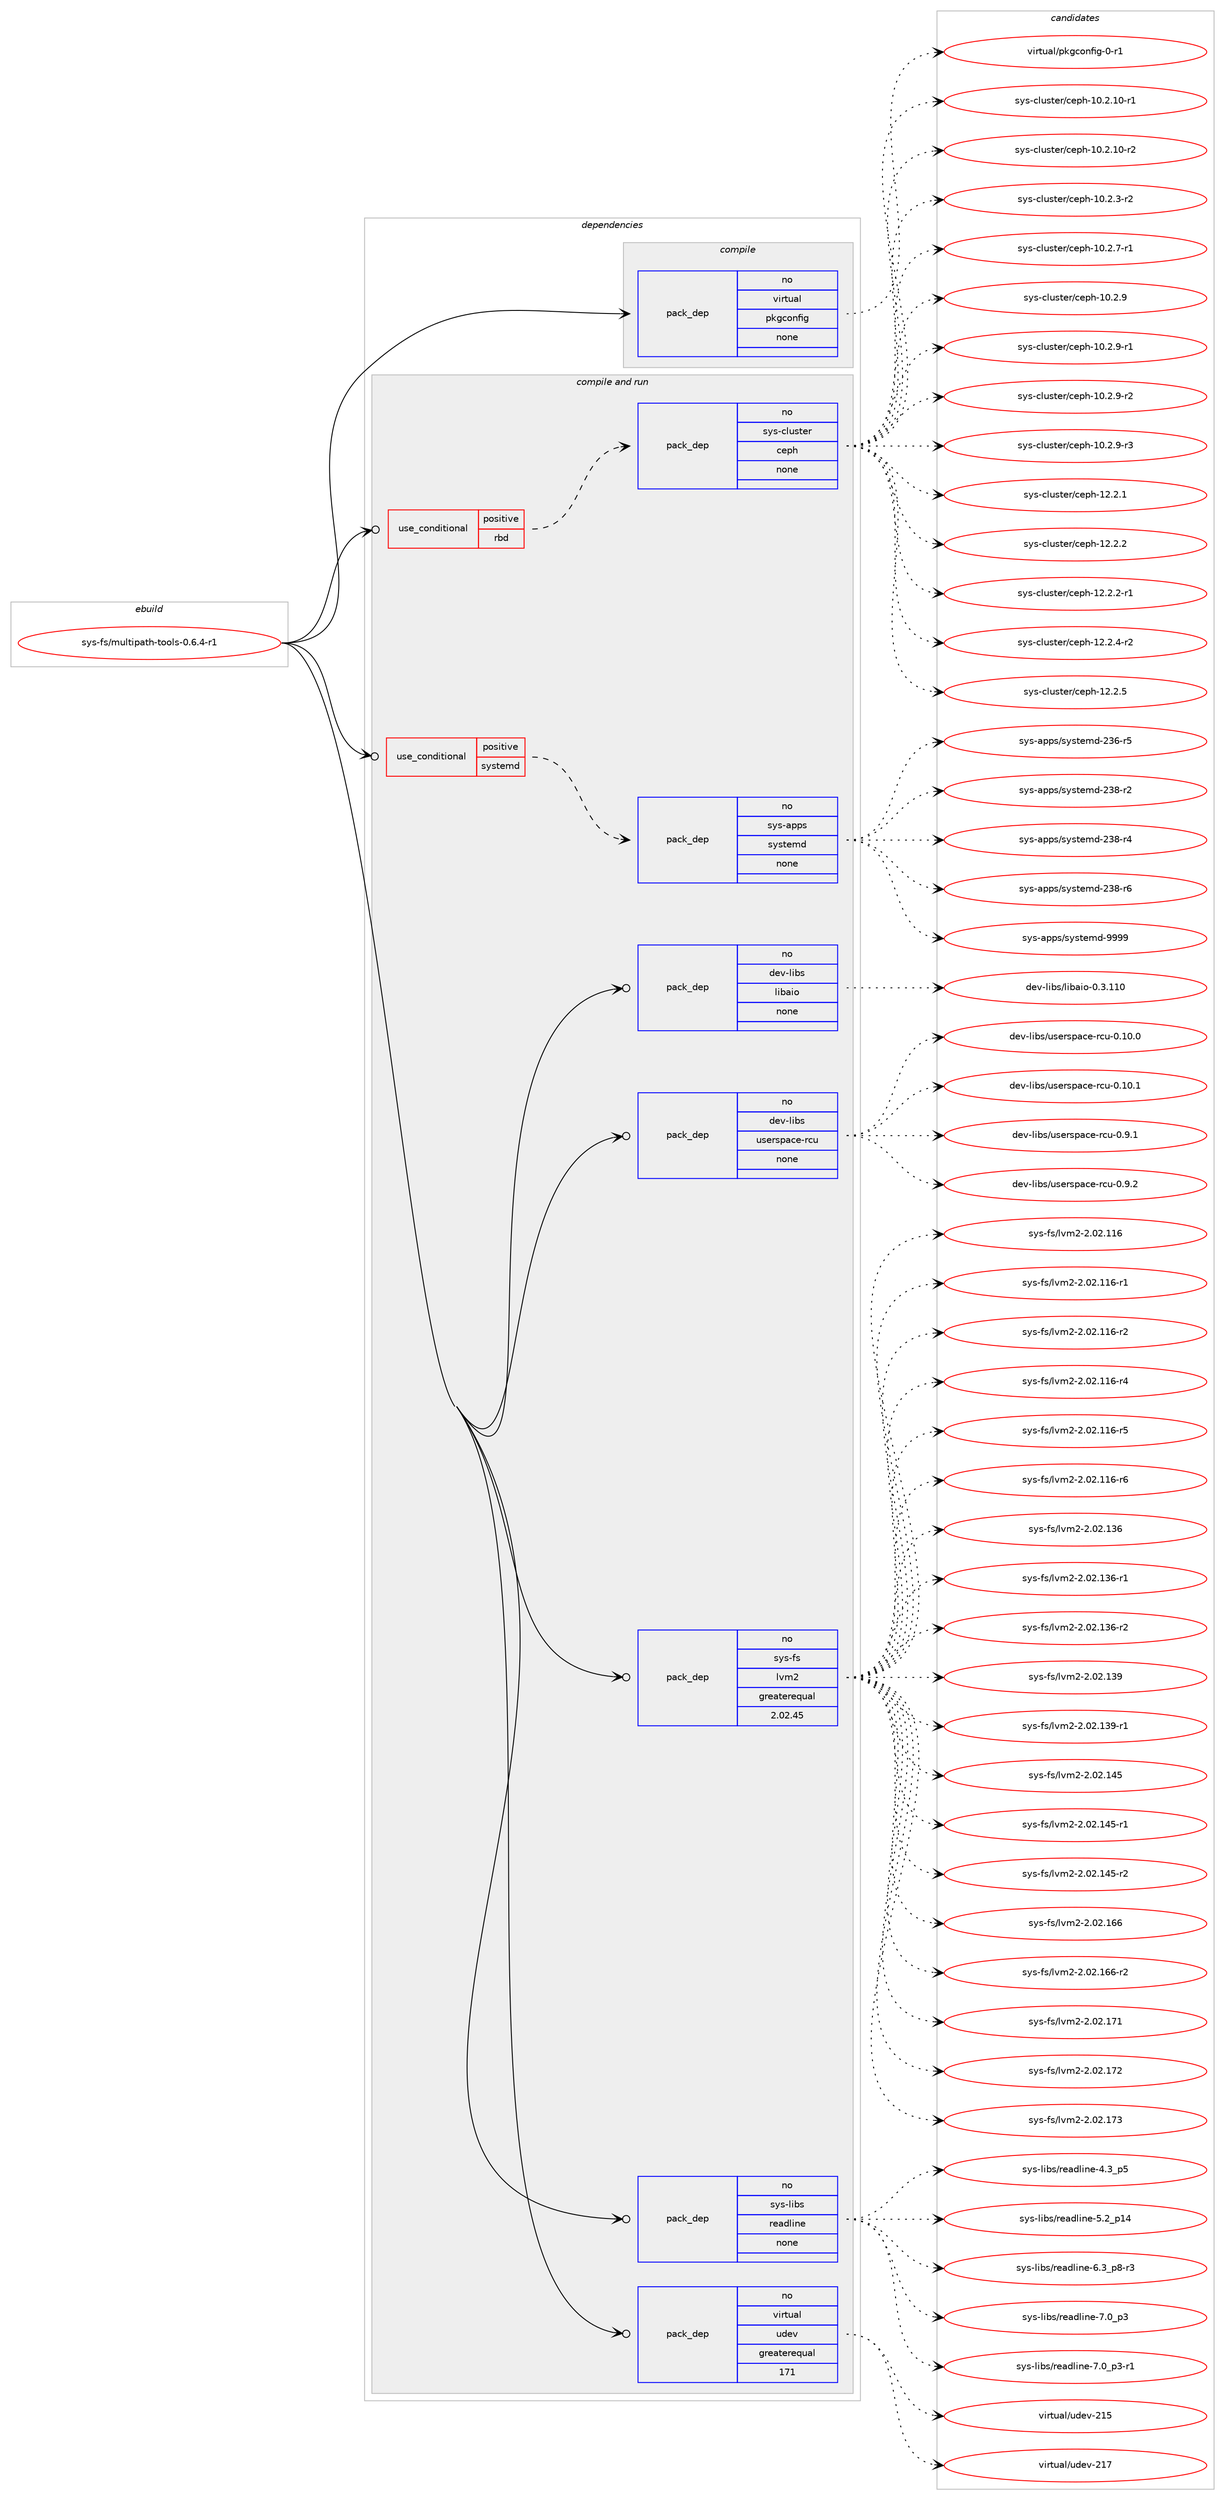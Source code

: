 digraph prolog {

# *************
# Graph options
# *************

newrank=true;
concentrate=true;
compound=true;
graph [rankdir=LR,fontname=Helvetica,fontsize=10,ranksep=1.5];#, ranksep=2.5, nodesep=0.2];
edge  [arrowhead=vee];
node  [fontname=Helvetica,fontsize=10];

# **********
# The ebuild
# **********

subgraph cluster_leftcol {
color=gray;
rank=same;
label=<<i>ebuild</i>>;
id [label="sys-fs/multipath-tools-0.6.4-r1", color=red, width=4, href="../sys-fs/multipath-tools-0.6.4-r1.svg"];
}

# ****************
# The dependencies
# ****************

subgraph cluster_midcol {
color=gray;
label=<<i>dependencies</i>>;
subgraph cluster_compile {
fillcolor="#eeeeee";
style=filled;
label=<<i>compile</i>>;
subgraph pack7093 {
dependency8236 [label=<<TABLE BORDER="0" CELLBORDER="1" CELLSPACING="0" CELLPADDING="4" WIDTH="220"><TR><TD ROWSPAN="6" CELLPADDING="30">pack_dep</TD></TR><TR><TD WIDTH="110">no</TD></TR><TR><TD>virtual</TD></TR><TR><TD>pkgconfig</TD></TR><TR><TD>none</TD></TR><TR><TD></TD></TR></TABLE>>, shape=none, color=blue];
}
id:e -> dependency8236:w [weight=20,style="solid",arrowhead="vee"];
}
subgraph cluster_compileandrun {
fillcolor="#eeeeee";
style=filled;
label=<<i>compile and run</i>>;
subgraph cond1087 {
dependency8237 [label=<<TABLE BORDER="0" CELLBORDER="1" CELLSPACING="0" CELLPADDING="4"><TR><TD ROWSPAN="3" CELLPADDING="10">use_conditional</TD></TR><TR><TD>positive</TD></TR><TR><TD>rbd</TD></TR></TABLE>>, shape=none, color=red];
subgraph pack7094 {
dependency8238 [label=<<TABLE BORDER="0" CELLBORDER="1" CELLSPACING="0" CELLPADDING="4" WIDTH="220"><TR><TD ROWSPAN="6" CELLPADDING="30">pack_dep</TD></TR><TR><TD WIDTH="110">no</TD></TR><TR><TD>sys-cluster</TD></TR><TR><TD>ceph</TD></TR><TR><TD>none</TD></TR><TR><TD></TD></TR></TABLE>>, shape=none, color=blue];
}
dependency8237:e -> dependency8238:w [weight=20,style="dashed",arrowhead="vee"];
}
id:e -> dependency8237:w [weight=20,style="solid",arrowhead="odotvee"];
subgraph cond1088 {
dependency8239 [label=<<TABLE BORDER="0" CELLBORDER="1" CELLSPACING="0" CELLPADDING="4"><TR><TD ROWSPAN="3" CELLPADDING="10">use_conditional</TD></TR><TR><TD>positive</TD></TR><TR><TD>systemd</TD></TR></TABLE>>, shape=none, color=red];
subgraph pack7095 {
dependency8240 [label=<<TABLE BORDER="0" CELLBORDER="1" CELLSPACING="0" CELLPADDING="4" WIDTH="220"><TR><TD ROWSPAN="6" CELLPADDING="30">pack_dep</TD></TR><TR><TD WIDTH="110">no</TD></TR><TR><TD>sys-apps</TD></TR><TR><TD>systemd</TD></TR><TR><TD>none</TD></TR><TR><TD></TD></TR></TABLE>>, shape=none, color=blue];
}
dependency8239:e -> dependency8240:w [weight=20,style="dashed",arrowhead="vee"];
}
id:e -> dependency8239:w [weight=20,style="solid",arrowhead="odotvee"];
subgraph pack7096 {
dependency8241 [label=<<TABLE BORDER="0" CELLBORDER="1" CELLSPACING="0" CELLPADDING="4" WIDTH="220"><TR><TD ROWSPAN="6" CELLPADDING="30">pack_dep</TD></TR><TR><TD WIDTH="110">no</TD></TR><TR><TD>dev-libs</TD></TR><TR><TD>libaio</TD></TR><TR><TD>none</TD></TR><TR><TD></TD></TR></TABLE>>, shape=none, color=blue];
}
id:e -> dependency8241:w [weight=20,style="solid",arrowhead="odotvee"];
subgraph pack7097 {
dependency8242 [label=<<TABLE BORDER="0" CELLBORDER="1" CELLSPACING="0" CELLPADDING="4" WIDTH="220"><TR><TD ROWSPAN="6" CELLPADDING="30">pack_dep</TD></TR><TR><TD WIDTH="110">no</TD></TR><TR><TD>dev-libs</TD></TR><TR><TD>userspace-rcu</TD></TR><TR><TD>none</TD></TR><TR><TD></TD></TR></TABLE>>, shape=none, color=blue];
}
id:e -> dependency8242:w [weight=20,style="solid",arrowhead="odotvee"];
subgraph pack7098 {
dependency8243 [label=<<TABLE BORDER="0" CELLBORDER="1" CELLSPACING="0" CELLPADDING="4" WIDTH="220"><TR><TD ROWSPAN="6" CELLPADDING="30">pack_dep</TD></TR><TR><TD WIDTH="110">no</TD></TR><TR><TD>sys-fs</TD></TR><TR><TD>lvm2</TD></TR><TR><TD>greaterequal</TD></TR><TR><TD>2.02.45</TD></TR></TABLE>>, shape=none, color=blue];
}
id:e -> dependency8243:w [weight=20,style="solid",arrowhead="odotvee"];
subgraph pack7099 {
dependency8244 [label=<<TABLE BORDER="0" CELLBORDER="1" CELLSPACING="0" CELLPADDING="4" WIDTH="220"><TR><TD ROWSPAN="6" CELLPADDING="30">pack_dep</TD></TR><TR><TD WIDTH="110">no</TD></TR><TR><TD>sys-libs</TD></TR><TR><TD>readline</TD></TR><TR><TD>none</TD></TR><TR><TD></TD></TR></TABLE>>, shape=none, color=blue];
}
id:e -> dependency8244:w [weight=20,style="solid",arrowhead="odotvee"];
subgraph pack7100 {
dependency8245 [label=<<TABLE BORDER="0" CELLBORDER="1" CELLSPACING="0" CELLPADDING="4" WIDTH="220"><TR><TD ROWSPAN="6" CELLPADDING="30">pack_dep</TD></TR><TR><TD WIDTH="110">no</TD></TR><TR><TD>virtual</TD></TR><TR><TD>udev</TD></TR><TR><TD>greaterequal</TD></TR><TR><TD>171</TD></TR></TABLE>>, shape=none, color=blue];
}
id:e -> dependency8245:w [weight=20,style="solid",arrowhead="odotvee"];
}
subgraph cluster_run {
fillcolor="#eeeeee";
style=filled;
label=<<i>run</i>>;
}
}

# **************
# The candidates
# **************

subgraph cluster_choices {
rank=same;
color=gray;
label=<<i>candidates</i>>;

subgraph choice7093 {
color=black;
nodesep=1;
choice11810511411611797108471121071039911111010210510345484511449 [label="virtual/pkgconfig-0-r1", color=red, width=4,href="../virtual/pkgconfig-0-r1.svg"];
dependency8236:e -> choice11810511411611797108471121071039911111010210510345484511449:w [style=dotted,weight="100"];
}
subgraph choice7094 {
color=black;
nodesep=1;
choice1151211154599108117115116101114479910111210445494846504649484511449 [label="sys-cluster/ceph-10.2.10-r1", color=red, width=4,href="../sys-cluster/ceph-10.2.10-r1.svg"];
choice1151211154599108117115116101114479910111210445494846504649484511450 [label="sys-cluster/ceph-10.2.10-r2", color=red, width=4,href="../sys-cluster/ceph-10.2.10-r2.svg"];
choice11512111545991081171151161011144799101112104454948465046514511450 [label="sys-cluster/ceph-10.2.3-r2", color=red, width=4,href="../sys-cluster/ceph-10.2.3-r2.svg"];
choice11512111545991081171151161011144799101112104454948465046554511449 [label="sys-cluster/ceph-10.2.7-r1", color=red, width=4,href="../sys-cluster/ceph-10.2.7-r1.svg"];
choice1151211154599108117115116101114479910111210445494846504657 [label="sys-cluster/ceph-10.2.9", color=red, width=4,href="../sys-cluster/ceph-10.2.9.svg"];
choice11512111545991081171151161011144799101112104454948465046574511449 [label="sys-cluster/ceph-10.2.9-r1", color=red, width=4,href="../sys-cluster/ceph-10.2.9-r1.svg"];
choice11512111545991081171151161011144799101112104454948465046574511450 [label="sys-cluster/ceph-10.2.9-r2", color=red, width=4,href="../sys-cluster/ceph-10.2.9-r2.svg"];
choice11512111545991081171151161011144799101112104454948465046574511451 [label="sys-cluster/ceph-10.2.9-r3", color=red, width=4,href="../sys-cluster/ceph-10.2.9-r3.svg"];
choice1151211154599108117115116101114479910111210445495046504649 [label="sys-cluster/ceph-12.2.1", color=red, width=4,href="../sys-cluster/ceph-12.2.1.svg"];
choice1151211154599108117115116101114479910111210445495046504650 [label="sys-cluster/ceph-12.2.2", color=red, width=4,href="../sys-cluster/ceph-12.2.2.svg"];
choice11512111545991081171151161011144799101112104454950465046504511449 [label="sys-cluster/ceph-12.2.2-r1", color=red, width=4,href="../sys-cluster/ceph-12.2.2-r1.svg"];
choice11512111545991081171151161011144799101112104454950465046524511450 [label="sys-cluster/ceph-12.2.4-r2", color=red, width=4,href="../sys-cluster/ceph-12.2.4-r2.svg"];
choice1151211154599108117115116101114479910111210445495046504653 [label="sys-cluster/ceph-12.2.5", color=red, width=4,href="../sys-cluster/ceph-12.2.5.svg"];
dependency8238:e -> choice1151211154599108117115116101114479910111210445494846504649484511449:w [style=dotted,weight="100"];
dependency8238:e -> choice1151211154599108117115116101114479910111210445494846504649484511450:w [style=dotted,weight="100"];
dependency8238:e -> choice11512111545991081171151161011144799101112104454948465046514511450:w [style=dotted,weight="100"];
dependency8238:e -> choice11512111545991081171151161011144799101112104454948465046554511449:w [style=dotted,weight="100"];
dependency8238:e -> choice1151211154599108117115116101114479910111210445494846504657:w [style=dotted,weight="100"];
dependency8238:e -> choice11512111545991081171151161011144799101112104454948465046574511449:w [style=dotted,weight="100"];
dependency8238:e -> choice11512111545991081171151161011144799101112104454948465046574511450:w [style=dotted,weight="100"];
dependency8238:e -> choice11512111545991081171151161011144799101112104454948465046574511451:w [style=dotted,weight="100"];
dependency8238:e -> choice1151211154599108117115116101114479910111210445495046504649:w [style=dotted,weight="100"];
dependency8238:e -> choice1151211154599108117115116101114479910111210445495046504650:w [style=dotted,weight="100"];
dependency8238:e -> choice11512111545991081171151161011144799101112104454950465046504511449:w [style=dotted,weight="100"];
dependency8238:e -> choice11512111545991081171151161011144799101112104454950465046524511450:w [style=dotted,weight="100"];
dependency8238:e -> choice1151211154599108117115116101114479910111210445495046504653:w [style=dotted,weight="100"];
}
subgraph choice7095 {
color=black;
nodesep=1;
choice115121115459711211211547115121115116101109100455051544511453 [label="sys-apps/systemd-236-r5", color=red, width=4,href="../sys-apps/systemd-236-r5.svg"];
choice115121115459711211211547115121115116101109100455051564511450 [label="sys-apps/systemd-238-r2", color=red, width=4,href="../sys-apps/systemd-238-r2.svg"];
choice115121115459711211211547115121115116101109100455051564511452 [label="sys-apps/systemd-238-r4", color=red, width=4,href="../sys-apps/systemd-238-r4.svg"];
choice115121115459711211211547115121115116101109100455051564511454 [label="sys-apps/systemd-238-r6", color=red, width=4,href="../sys-apps/systemd-238-r6.svg"];
choice1151211154597112112115471151211151161011091004557575757 [label="sys-apps/systemd-9999", color=red, width=4,href="../sys-apps/systemd-9999.svg"];
dependency8240:e -> choice115121115459711211211547115121115116101109100455051544511453:w [style=dotted,weight="100"];
dependency8240:e -> choice115121115459711211211547115121115116101109100455051564511450:w [style=dotted,weight="100"];
dependency8240:e -> choice115121115459711211211547115121115116101109100455051564511452:w [style=dotted,weight="100"];
dependency8240:e -> choice115121115459711211211547115121115116101109100455051564511454:w [style=dotted,weight="100"];
dependency8240:e -> choice1151211154597112112115471151211151161011091004557575757:w [style=dotted,weight="100"];
}
subgraph choice7096 {
color=black;
nodesep=1;
choice10010111845108105981154710810598971051114548465146494948 [label="dev-libs/libaio-0.3.110", color=red, width=4,href="../dev-libs/libaio-0.3.110.svg"];
dependency8241:e -> choice10010111845108105981154710810598971051114548465146494948:w [style=dotted,weight="100"];
}
subgraph choice7097 {
color=black;
nodesep=1;
choice1001011184510810598115471171151011141151129799101451149911745484649484648 [label="dev-libs/userspace-rcu-0.10.0", color=red, width=4,href="../dev-libs/userspace-rcu-0.10.0.svg"];
choice1001011184510810598115471171151011141151129799101451149911745484649484649 [label="dev-libs/userspace-rcu-0.10.1", color=red, width=4,href="../dev-libs/userspace-rcu-0.10.1.svg"];
choice10010111845108105981154711711510111411511297991014511499117454846574649 [label="dev-libs/userspace-rcu-0.9.1", color=red, width=4,href="../dev-libs/userspace-rcu-0.9.1.svg"];
choice10010111845108105981154711711510111411511297991014511499117454846574650 [label="dev-libs/userspace-rcu-0.9.2", color=red, width=4,href="../dev-libs/userspace-rcu-0.9.2.svg"];
dependency8242:e -> choice1001011184510810598115471171151011141151129799101451149911745484649484648:w [style=dotted,weight="100"];
dependency8242:e -> choice1001011184510810598115471171151011141151129799101451149911745484649484649:w [style=dotted,weight="100"];
dependency8242:e -> choice10010111845108105981154711711510111411511297991014511499117454846574649:w [style=dotted,weight="100"];
dependency8242:e -> choice10010111845108105981154711711510111411511297991014511499117454846574650:w [style=dotted,weight="100"];
}
subgraph choice7098 {
color=black;
nodesep=1;
choice115121115451021154710811810950455046485046494954 [label="sys-fs/lvm2-2.02.116", color=red, width=4,href="../sys-fs/lvm2-2.02.116.svg"];
choice1151211154510211547108118109504550464850464949544511449 [label="sys-fs/lvm2-2.02.116-r1", color=red, width=4,href="../sys-fs/lvm2-2.02.116-r1.svg"];
choice1151211154510211547108118109504550464850464949544511450 [label="sys-fs/lvm2-2.02.116-r2", color=red, width=4,href="../sys-fs/lvm2-2.02.116-r2.svg"];
choice1151211154510211547108118109504550464850464949544511452 [label="sys-fs/lvm2-2.02.116-r4", color=red, width=4,href="../sys-fs/lvm2-2.02.116-r4.svg"];
choice1151211154510211547108118109504550464850464949544511453 [label="sys-fs/lvm2-2.02.116-r5", color=red, width=4,href="../sys-fs/lvm2-2.02.116-r5.svg"];
choice1151211154510211547108118109504550464850464949544511454 [label="sys-fs/lvm2-2.02.116-r6", color=red, width=4,href="../sys-fs/lvm2-2.02.116-r6.svg"];
choice115121115451021154710811810950455046485046495154 [label="sys-fs/lvm2-2.02.136", color=red, width=4,href="../sys-fs/lvm2-2.02.136.svg"];
choice1151211154510211547108118109504550464850464951544511449 [label="sys-fs/lvm2-2.02.136-r1", color=red, width=4,href="../sys-fs/lvm2-2.02.136-r1.svg"];
choice1151211154510211547108118109504550464850464951544511450 [label="sys-fs/lvm2-2.02.136-r2", color=red, width=4,href="../sys-fs/lvm2-2.02.136-r2.svg"];
choice115121115451021154710811810950455046485046495157 [label="sys-fs/lvm2-2.02.139", color=red, width=4,href="../sys-fs/lvm2-2.02.139.svg"];
choice1151211154510211547108118109504550464850464951574511449 [label="sys-fs/lvm2-2.02.139-r1", color=red, width=4,href="../sys-fs/lvm2-2.02.139-r1.svg"];
choice115121115451021154710811810950455046485046495253 [label="sys-fs/lvm2-2.02.145", color=red, width=4,href="../sys-fs/lvm2-2.02.145.svg"];
choice1151211154510211547108118109504550464850464952534511449 [label="sys-fs/lvm2-2.02.145-r1", color=red, width=4,href="../sys-fs/lvm2-2.02.145-r1.svg"];
choice1151211154510211547108118109504550464850464952534511450 [label="sys-fs/lvm2-2.02.145-r2", color=red, width=4,href="../sys-fs/lvm2-2.02.145-r2.svg"];
choice115121115451021154710811810950455046485046495454 [label="sys-fs/lvm2-2.02.166", color=red, width=4,href="../sys-fs/lvm2-2.02.166.svg"];
choice1151211154510211547108118109504550464850464954544511450 [label="sys-fs/lvm2-2.02.166-r2", color=red, width=4,href="../sys-fs/lvm2-2.02.166-r2.svg"];
choice115121115451021154710811810950455046485046495549 [label="sys-fs/lvm2-2.02.171", color=red, width=4,href="../sys-fs/lvm2-2.02.171.svg"];
choice115121115451021154710811810950455046485046495550 [label="sys-fs/lvm2-2.02.172", color=red, width=4,href="../sys-fs/lvm2-2.02.172.svg"];
choice115121115451021154710811810950455046485046495551 [label="sys-fs/lvm2-2.02.173", color=red, width=4,href="../sys-fs/lvm2-2.02.173.svg"];
dependency8243:e -> choice115121115451021154710811810950455046485046494954:w [style=dotted,weight="100"];
dependency8243:e -> choice1151211154510211547108118109504550464850464949544511449:w [style=dotted,weight="100"];
dependency8243:e -> choice1151211154510211547108118109504550464850464949544511450:w [style=dotted,weight="100"];
dependency8243:e -> choice1151211154510211547108118109504550464850464949544511452:w [style=dotted,weight="100"];
dependency8243:e -> choice1151211154510211547108118109504550464850464949544511453:w [style=dotted,weight="100"];
dependency8243:e -> choice1151211154510211547108118109504550464850464949544511454:w [style=dotted,weight="100"];
dependency8243:e -> choice115121115451021154710811810950455046485046495154:w [style=dotted,weight="100"];
dependency8243:e -> choice1151211154510211547108118109504550464850464951544511449:w [style=dotted,weight="100"];
dependency8243:e -> choice1151211154510211547108118109504550464850464951544511450:w [style=dotted,weight="100"];
dependency8243:e -> choice115121115451021154710811810950455046485046495157:w [style=dotted,weight="100"];
dependency8243:e -> choice1151211154510211547108118109504550464850464951574511449:w [style=dotted,weight="100"];
dependency8243:e -> choice115121115451021154710811810950455046485046495253:w [style=dotted,weight="100"];
dependency8243:e -> choice1151211154510211547108118109504550464850464952534511449:w [style=dotted,weight="100"];
dependency8243:e -> choice1151211154510211547108118109504550464850464952534511450:w [style=dotted,weight="100"];
dependency8243:e -> choice115121115451021154710811810950455046485046495454:w [style=dotted,weight="100"];
dependency8243:e -> choice1151211154510211547108118109504550464850464954544511450:w [style=dotted,weight="100"];
dependency8243:e -> choice115121115451021154710811810950455046485046495549:w [style=dotted,weight="100"];
dependency8243:e -> choice115121115451021154710811810950455046485046495550:w [style=dotted,weight="100"];
dependency8243:e -> choice115121115451021154710811810950455046485046495551:w [style=dotted,weight="100"];
}
subgraph choice7099 {
color=black;
nodesep=1;
choice11512111545108105981154711410197100108105110101455246519511253 [label="sys-libs/readline-4.3_p5", color=red, width=4,href="../sys-libs/readline-4.3_p5.svg"];
choice1151211154510810598115471141019710010810511010145534650951124952 [label="sys-libs/readline-5.2_p14", color=red, width=4,href="../sys-libs/readline-5.2_p14.svg"];
choice115121115451081059811547114101971001081051101014554465195112564511451 [label="sys-libs/readline-6.3_p8-r3", color=red, width=4,href="../sys-libs/readline-6.3_p8-r3.svg"];
choice11512111545108105981154711410197100108105110101455546489511251 [label="sys-libs/readline-7.0_p3", color=red, width=4,href="../sys-libs/readline-7.0_p3.svg"];
choice115121115451081059811547114101971001081051101014555464895112514511449 [label="sys-libs/readline-7.0_p3-r1", color=red, width=4,href="../sys-libs/readline-7.0_p3-r1.svg"];
dependency8244:e -> choice11512111545108105981154711410197100108105110101455246519511253:w [style=dotted,weight="100"];
dependency8244:e -> choice1151211154510810598115471141019710010810511010145534650951124952:w [style=dotted,weight="100"];
dependency8244:e -> choice115121115451081059811547114101971001081051101014554465195112564511451:w [style=dotted,weight="100"];
dependency8244:e -> choice11512111545108105981154711410197100108105110101455546489511251:w [style=dotted,weight="100"];
dependency8244:e -> choice115121115451081059811547114101971001081051101014555464895112514511449:w [style=dotted,weight="100"];
}
subgraph choice7100 {
color=black;
nodesep=1;
choice118105114116117971084711710010111845504953 [label="virtual/udev-215", color=red, width=4,href="../virtual/udev-215.svg"];
choice118105114116117971084711710010111845504955 [label="virtual/udev-217", color=red, width=4,href="../virtual/udev-217.svg"];
dependency8245:e -> choice118105114116117971084711710010111845504953:w [style=dotted,weight="100"];
dependency8245:e -> choice118105114116117971084711710010111845504955:w [style=dotted,weight="100"];
}
}

}
